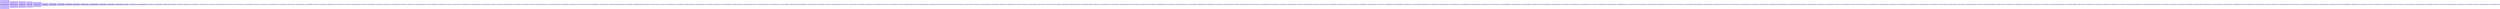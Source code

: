 digraph ClassDiagram{
graph [splines=ortho]

"com.floreantpos.model.base.BaseUserPermission"[shape=box,style=filled,color=".7 .3 1.0",height=5.0]
"com.floreantpos.model.base.BaseTicketItem"[shape=box,style=filled,color=".7 .3 1.0",height=3.8]
"com.floreantpos.swing.PosUIManager"[shape=box,style=filled,color=".7 .3 1.0",height=3.724418604651163]
"com.floreantpos.swing.PosButton"[shape=box,style=filled,color=".7 .3 1.0",height=3.4151162790697676]
"com.floreantpos.model.base.BaseMenuItem"[shape=box,style=filled,color=".7 .3 1.0",height=2.8209302325581396]
"com.floreantpos.main.Application"[shape=box,style=filled,color=".7 .3 1.0",height=1.4837209302325582]
"com.floreantpos.model.dao._BaseRootDAO"[shape=box,style=filled,color=".7 .3 1.0",height=1.458139534883721]
"com.floreantpos.model.base.BaseTicket"[shape=box,style=filled,color=".7 .3 1.0",height=1.2872093023255815]
"com.floreantpos.swing.POSButtonUI"[shape=box,style=filled,color=".7 .3 1.0",height=1.2104651162790698]
"com.floreantpos.model.UserPermission"[shape=box,style=filled,color=".7 .3 1.0",height=1.15]
"com.floreantpos.model.base.BaseMenuGroup"[shape=box,style=filled,color=".7 .3 1.0",height=1.0395348837209302]
"com.floreantpos.model.base.BaseMenuCategory"[shape=box,style=filled,color=".7 .3 1.0",height=1.0209302325581395]
"com.floreantpos.swing.POSToggleButton"[shape=box,style=filled,color=".7 .3 1.0",height=0.9313953488372093]
"com.floreantpos.model.base.BaseUser"[shape=box,style=filled,color=".7 .3 1.0",height=0.8837209302325582]
"com.floreantpos.swing.POSToggleButtonUI"[shape=box,style=filled,color=".7 .3 1.0",height=0.8267441860465117]
"com.floreantpos.Messages"[shape=box,style=filled,color=".7 .3 1.0",height=0.7290697674418605]
"com.floreantpos.ui.ticket.TicketViewerTable"[shape=box,style=filled,color=".7 .3 1.0",height=0.6593023255813953]
"com.floreantpos.ui.ticket.TicketViewerTableModel"[shape=box,style=filled,color=".7 .3 1.0",height=0.6290697674418605]
"com.floreantpos.ui.HeaderPanel"[shape=box,style=filled,color=".7 .3 1.0",height=0.5151162790697674]
"com.floreantpos.model.base.BaseTerminal"[shape=box,style=filled,color=".7 .3 1.0",height=0.5011627906976744]
"com.floreantpos.swing.ListTableModel"[shape=box,style=filled,color=".7 .3 1.0",height=0.48953488372093024]
"com.floreantpos.model.TicketItem"[shape=box,style=filled,color=".7 .3 1.0",height=0.4569767441860465]
"com.floreantpos.model.Ticket"[shape=box,style=filled,color=".7 .3 1.0",height=0.4290697674418605]
"com.floreantpos.util.NumberUtil"[shape=box,style=filled,color=".7 .3 1.0",height=0.3883720930232558]
"com.floreantpos.model.base.BaseOrderType"[shape=box,style=filled,color=".7 .3 1.0",height=0.3813953488372093]
"com.floreantpos.ui.views.order.SelectionView"[shape=box,style=filled,color=".7 .3 1.0",height=0.2558139534883721]
"com.floreantpos.config.TerminalConfig"[shape=box,style=filled,color=".7 .3 1.0",height=0.22325581395348837]
"com.floreantpos.ui.HeaderPanel$ClockTimerHandler"[shape=box,style=filled,color=".7 .3 1.0",height=0.22093023255813954]
"com.floreantpos.ui.views.order.OrderView"[shape=box,style=filled,color=".7 .3 1.0",height=0.21046511627906977]
"com.floreantpos.ui.ticket.TicketItemRowCreator"[shape=box,style=filled,color=".7 .3 1.0",height=0.20813953488372092]
"com.floreantpos.model.base.BasePosTransaction"[shape=box,style=filled,color=".7 .3 1.0",height=0.1941860465116279]
"com.floreantpos.model.MenuItem"[shape=box,style=filled,color=".7 .3 1.0",height=0.1883720930232558]
"com.floreantpos.model.base.BaseTax"[shape=box,style=filled,color=".7 .3 1.0",height=0.1883720930232558]
"com.floreantpos.model.dao.BasePrinterGroupDAO"[shape=box,style=filled,color=".7 .3 1.0",height=0.18604651162790697]
"com.floreantpos.ui.views.order.MenuItemView"[shape=box,style=filled,color=".7 .3 1.0",height=0.17325581395348838]
"com.floreantpos.ui.views.order.TicketView"[shape=box,style=filled,color=".7 .3 1.0",height=0.17209302325581396]
"com.floreantpos.model.base.BaseKitchenTicket"[shape=box,style=filled,color=".7 .3 1.0",height=0.16744186046511628]
"com.floreantpos.swing.BeanTableModel"[shape=box,style=filled,color=".7 .3 1.0",height=0.16744186046511628]
"com.floreantpos.swing.GlassPane"[shape=box,style=filled,color=".7 .3 1.0",height=0.16627906976744186]
"com.floreantpos.ui.PosTableRenderer"[shape=box,style=filled,color=".7 .3 1.0",height=0.1558139534883721]
"com.floreantpos.model.base.BaseUserType"[shape=box,style=filled,color=".7 .3 1.0",height=0.15232558139534882]
"com.floreantpos.ui.views.order.RootView"[shape=box,style=filled,color=".7 .3 1.0",height=0.14534883720930233]
"com.floreantpos.ui.TicketListView"[shape=box,style=filled,color=".7 .3 1.0",height=0.14534883720930233]
"com.floreantpos.model.base.BaseDataUpdateInfo"[shape=box,style=filled,color=".7 .3 1.0",height=0.12790697674418605]
"com.floreantpos.IconFactory"[shape=box,style=filled,color=".7 .3 1.0",height=0.12674418604651164]
"com.floreantpos.model.base.BaseRestaurant"[shape=box,style=filled,color=".7 .3 1.0",height=0.12441860465116279]
"com.floreantpos.model.base.BaseShift"[shape=box,style=filled,color=".7 .3 1.0",height=0.11976744186046512]
"com.floreantpos.model.dao.TicketDAO"[shape=box,style=filled,color=".7 .3 1.0",height=0.11976744186046512]
"com.floreantpos.swing.PaginatedTableModel"[shape=box,style=filled,color=".7 .3 1.0",height=0.11744186046511627]
"com.floreantpos.model.MenuCategory"[shape=box,style=filled,color=".7 .3 1.0",height=0.10930232558139535]
"com.floreantpos.main.PosWindow"[shape=box,style=filled,color=".7 .3 1.0",height=0.1058139534883721]
"com.floreantpos.model.base.BaseTicketItemCookingInstruction"[shape=box,style=filled,color=".7 .3 1.0",height=0.09767441860465116]
"com.floreantpos.ui.ticket.TicketViewerTableCellRenderer"[shape=box,style=filled,color=".7 .3 1.0",height=0.0941860465116279]
"com.floreantpos.model.base.BaseCurrency"[shape=box,style=filled,color=".7 .3 1.0",height=0.0872093023255814]
"com.floreantpos.model.User"[shape=box,style=filled,color=".7 .3 1.0",height=0.0872093023255814]
"com.floreantpos.ui.views.SwitchboardView"[shape=box,style=filled,color=".7 .3 1.0",height=0.08604651162790698]
"com.floreantpos.model.dao.BaseMenuItemDAO"[shape=box,style=filled,color=".7 .3 1.0",height=0.08372093023255814]
"com.floreantpos.ui.TicketListView$TicketListTableModel"[shape=box,style=filled,color=".7 .3 1.0",height=0.07790697674418605]
"com.floreantpos.model.PaymentStatusFilter"[shape=box,style=filled,color=".7 .3 1.0",height=0.07790697674418605]
"com.floreantpos.ui.TitlePanel"[shape=box,style=filled,color=".7 .3 1.0",height=0.07441860465116279]
"com.floreantpos.util.DiscountUtil"[shape=box,style=filled,color=".7 .3 1.0",height=0.07209302325581396]
"com.floreantpos.ui.dialog.PasswordEntryDialog"[shape=box,style=filled,color=".7 .3 1.0",height=0.07093023255813953]
"com.floreantpos.ui.views.order.CategoryView"[shape=box,style=filled,color=".7 .3 1.0",height=0.06976744186046512]
"com.floreantpos.ui.dialog.POSDialog"[shape=box,style=filled,color=".7 .3 1.0",height=0.06744186046511629]
"com.floreantpos.model.PosPrinters"[shape=box,style=filled,color=".7 .3 1.0",height=0.06395348837209303]
"com.floreantpos.ui.views.order.MenuItemView$ItemButton"[shape=box,style=filled,color=".7 .3 1.0",height=0.06162790697674419]
"com.floreantpos.ui.ticket.MultiLineTableCellRenderer$MyEditorKit"[shape=box,style=filled,color=".7 .3 1.0",height=0.06046511627906977]
"com.floreantpos.report.ReceiptPrintService"[shape=box,style=filled,color=".7 .3 1.0",height=0.056976744186046514]
"com.floreantpos.model.base.BaseActionHistory"[shape=box,style=filled,color=".7 .3 1.0",height=0.056976744186046514]
"com.floreantpos.model.PosTransaction"[shape=box,style=filled,color=".7 .3 1.0",height=0.05232558139534884]
"com.floreantpos.ui.views.order.TicketView$TicketItemSelectionListener"[shape=box,style=filled,color=".7 .3 1.0",height=0.05232558139534884]
"com.floreantpos.ui.views.order.OrderView$1"[shape=box,style=filled,color=".7 .3 1.0",height=0.05232558139534884]
"com.floreantpos.ui.views.CookingInstructionSelectionView$CookingInstructionTableModel"[shape=box,style=filled,color=".7 .3 1.0",height=0.05]
"com.floreantpos.config.AppConfig"[shape=box,style=filled,color=".7 .3 1.0",height=0.05]
"com.floreantpos.model.base.BaseKitchenTicketItem"[shape=box,style=filled,color=".7 .3 1.0",height=0.05]
"com.floreantpos.util.GlobalIdGenerator"[shape=box,style=filled,color=".7 .3 1.0",height=0.04883720930232558]
"com.floreantpos.model.dao.MenuGroupDAO"[shape=box,style=filled,color=".7 .3 1.0",height=0.044186046511627906]
"com.floreantpos.util.POSUtil"[shape=box,style=filled,color=".7 .3 1.0",height=0.04302325581395349]
"com.floreantpos.ui.dialog.PasswordEntryDialog$1"[shape=box,style=filled,color=".7 .3 1.0",height=0.04186046511627907]
"com.floreantpos.ui.dialog.OkCancelOptionDialog"[shape=box,style=filled,color=".7 .3 1.0",height=0.04186046511627907]
"com.floreantpos.model.base.BaseAttendenceHistory"[shape=box,style=filled,color=".7 .3 1.0",height=0.04186046511627907]
"com.floreantpos.model.dao.BaseDataUpdateInfoDAO"[shape=box,style=filled,color=".7 .3 1.0",height=0.03953488372093023]
"com.floreantpos.model.dao._RootDAO"[shape=box,style=filled,color=".7 .3 1.0",height=0.03953488372093023]
"com.floreantpos.model.base.BaseVirtualPrinter"[shape=box,style=filled,color=".7 .3 1.0",height=0.03953488372093023]
"com.floreantpos.swing.BeanTableModel$BeanColumn"[shape=box,style=filled,color=".7 .3 1.0",height=0.03837209302325582]
"com.floreantpos.ui.ticket.MultiLineTableCellRenderer"[shape=box,style=filled,color=".7 .3 1.0",height=0.037209302325581395]
"com.floreantpos.ui.ticket.MultiLineTableCellRenderer$CenteredBoxView"[shape=box,style=filled,color=".7 .3 1.0",height=0.037209302325581395]
"com.floreantpos.ui.views.order.CategoryView$CategoryButton"[shape=box,style=filled,color=".7 .3 1.0",height=0.03488372093023256]
"com.floreantpos.model.TicketItemCookingInstruction"[shape=box,style=filled,color=".7 .3 1.0",height=0.03488372093023256]
"com.floreantpos.model.dao.DataUpdateInfoDAO"[shape=box,style=filled,color=".7 .3 1.0",height=0.03488372093023256]
"com.floreantpos.model.dao.BaseTicketDAO"[shape=box,style=filled,color=".7 .3 1.0",height=0.03372093023255814]
"com.floreantpos.report.AbstractReportDataSource"[shape=box,style=filled,color=".7 .3 1.0",height=0.03255813953488372]
"com.floreantpos.ui.dialog.NumberSelectionDialog2"[shape=box,style=filled,color=".7 .3 1.0",height=0.03255813953488372]
"com.floreantpos.model.OrderType"[shape=box,style=filled,color=".7 .3 1.0",height=0.03255813953488372]
"com.floreantpos.util.PosGuiUtil"[shape=box,style=filled,color=".7 .3 1.0",height=0.031395348837209305]
"com.floreantpos.ui.TicketListView$TaskLastUpdateCheck"[shape=box,style=filled,color=".7 .3 1.0",height=0.031395348837209305]
"com.floreantpos.model.Printer"[shape=box,style=filled,color=".7 .3 1.0",height=0.030232558139534883]
"com.floreantpos.swing.ScrollableFlowPanel"[shape=box,style=filled,color=".7 .3 1.0",height=0.030232558139534883]
"com.floreantpos.ui.views.LoginView"[shape=box,style=filled,color=".7 .3 1.0",height=0.029069767441860465]
"com.floreantpos.ui.dialog.POSMessageDialog"[shape=box,style=filled,color=".7 .3 1.0",height=0.027906976744186046]
"com.floreantpos.extension.ExtensionManager"[shape=box,style=filled,color=".7 .3 1.0",height=0.026744186046511628]
"com.floreantpos.ui.TicketListView$1"[shape=box,style=filled,color=".7 .3 1.0",height=0.02558139534883721]
"com.floreantpos.demo.KitchenDisplayView"[shape=box,style=filled,color=".7 .3 1.0",height=0.02441860465116279]
"com.floreantpos.ui.dialog.TransactionCompletionDialog"[shape=box,style=filled,color=".7 .3 1.0",height=0.02441860465116279]
"com.floreantpos.actions.ViewChangeAction"[shape=box,style=filled,color=".7 .3 1.0",height=0.022093023255813953]
"com.floreantpos.model.dao.BaseTerminalPrintersDAO"[shape=box,style=filled,color=".7 .3 1.0",height=0.020930232558139535]
"com.floreantpos.extension.ExtensionManager$1"[shape=box,style=filled,color=".7 .3 1.0",height=0.019767441860465116]
"com.floreantpos.ui.views.CookingInstructionSelectionView"[shape=box,style=filled,color=".7 .3 1.0",height=0.019767441860465116]
"com.floreantpos.ui.views.order.GroupView"[shape=box,style=filled,color=".7 .3 1.0",height=0.019767441860465116]
"com.floreantpos.util.CurrencyUtil"[shape=box,style=filled,color=".7 .3 1.0",height=0.019767441860465116]
"com.floreantpos.model.dao.BaseUserDAO"[shape=box,style=filled,color=".7 .3 1.0",height=0.019767441860465116]
"com.floreantpos.model.UserType"[shape=box,style=filled,color=".7 .3 1.0",height=0.018604651162790697]
"com.floreantpos.model.base.BaseDrawerAssignedHistory"[shape=box,style=filled,color=".7 .3 1.0",height=0.018604651162790697]
"com.floreantpos.swing.OrderTypeButton"[shape=box,style=filled,color=".7 .3 1.0",height=0.018604651162790697]
"com.floreantpos.model.VirtualPrinter"[shape=box,style=filled,color=".7 .3 1.0",height=0.018604651162790697]
"com.floreantpos.ui.OrderFilterPanel"[shape=box,style=filled,color=".7 .3 1.0",height=0.018604651162790697]
"com.floreantpos.model.MenuGroup"[shape=box,style=filled,color=".7 .3 1.0",height=0.01627906976744186]
"com.floreantpos.swing.TimerWatch"[shape=box,style=filled,color=".7 .3 1.0",height=0.01627906976744186]
"com.floreantpos.report.TicketPrintProperties"[shape=box,style=filled,color=".7 .3 1.0",height=0.015116279069767442]
"com.floreantpos.swing.QwertyKeyPad"[shape=box,style=filled,color=".7 .3 1.0",height=0.013953488372093023]
"com.floreantpos.model.dao.MenuItemDAO"[shape=box,style=filled,color=".7 .3 1.0",height=0.013953488372093023]
"com.floreantpos.swing.PosBlinkButton"[shape=box,style=filled,color=".7 .3 1.0",height=0.013953488372093023]
"com.floreantpos.model.KitchenTicket"[shape=box,style=filled,color=".7 .3 1.0",height=0.013953488372093023]
"com.floreantpos.ui.views.payment.GroupSettleTicketDialog"[shape=box,style=filled,color=".7 .3 1.0",height=0.012790697674418604]
"com.floreantpos.swing.ScrollableFlowPanel$ScrollableFlowLayout"[shape=box,style=filled,color=".7 .3 1.0",height=0.012790697674418604]
"com.floreantpos.util.DrawerUtil"[shape=box,style=filled,color=".7 .3 1.0",height=0.012790697674418604]
"com.floreantpos.customer.DefaultCustomerListView"[shape=box,style=filled,color=".7 .3 1.0",height=0.011627906976744186]
"com.floreantpos.ui.views.order.OrderController"[shape=box,style=filled,color=".7 .3 1.0",height=0.011627906976744186]
"com.floreantpos.model.base.BaseDeliveryConfiguration"[shape=box,style=filled,color=".7 .3 1.0",height=0.011627906976744186]
"com.floreantpos.model.dao.BaseOrderTypeDAO"[shape=box,style=filled,color=".7 .3 1.0",height=0.011627906976744186]
"com.floreantpos.model.Terminal"[shape=box,style=filled,color=".7 .3 1.0",height=0.011627906976744186]
"com.floreantpos.model.dao.BaseRestaurantDAO"[shape=box,style=filled,color=".7 .3 1.0",height=0.010465116279069767]
"com.floreantpos.model.dao.BaseKitchenTicketDAO"[shape=box,style=filled,color=".7 .3 1.0",height=0.010465116279069767]
"com.floreantpos.model.dao.TerminalPrintersDAO"[shape=box,style=filled,color=".7 .3 1.0",height=0.010465116279069767]
"com.floreantpos.ui.views.CookingInstructionSelectionView$2"[shape=box,style=filled,color=".7 .3 1.0",height=0.010465116279069767]
"com.floreantpos.ui.dialog.OkCancelOptionDialog$1"[shape=box,style=filled,color=".7 .3 1.0",height=0.010465116279069767]
"com.floreantpos.demo.KitchenTicketListPanel"[shape=box,style=filled,color=".7 .3 1.0",height=0.010465116279069767]
"com.floreantpos.model.dao.BaseShiftDAO"[shape=box,style=filled,color=".7 .3 1.0",height=0.009302325581395349]
"com.floreantpos.model.dao.OrderTypeDAO"[shape=box,style=filled,color=".7 .3 1.0",height=0.009302325581395349]
"com.floreantpos.ui.views.payment.GroupPaymentView"[shape=box,style=filled,color=".7 .3 1.0",height=0.00813953488372093]
"com.floreantpos.Database"[shape=box,style=filled,color=".7 .3 1.0",height=0.0069767441860465115]
"com.floreantpos.ui.views.order.TicketSelectionDialog"[shape=box,style=filled,color=".7 .3 1.0",height=0.0069767441860465115]
"com.floreantpos.actions.DrawerAssignmentAction"[shape=box,style=filled,color=".7 .3 1.0",height=0.0069767441860465115]
"com.floreantpos.extension.AuthorizeNetGatewayPlugin"[shape=box,style=filled,color=".7 .3 1.0",height=0.0069767441860465115]
"com.floreantpos.model.dao.ShopTableDAO"[shape=box,style=filled,color=".7 .3 1.0",height=0.0069767441860465115]
"com.floreantpos.demo.KitchenTicketView"[shape=box,style=filled,color=".7 .3 1.0",height=0.0069767441860465115]
"com.floreantpos.model.dao.BaseActionHistoryDAO"[shape=box,style=filled,color=".7 .3 1.0",height=0.0069767441860465115]
"com.floreantpos.util.ShiftUtil"[shape=box,style=filled,color=".7 .3 1.0",height=0.0069767441860465115]
"com.floreantpos.model.dao.BaseCurrencyDAO"[shape=box,style=filled,color=".7 .3 1.0",height=0.005813953488372093]
"com.floreantpos.model.PaymentType"[shape=box,style=filled,color=".7 .3 1.0",height=0.005813953488372093]
"com.floreantpos.ui.views.order.ViewPanel"[shape=box,style=filled,color=".7 .3 1.0",height=0.005813953488372093]
"com.floreantpos.Messages$ResourceControl"[shape=box,style=filled,color=".7 .3 1.0",height=0.005813953488372093]
"com.floreantpos.model.dao.BaseCookingInstructionDAO"[shape=box,style=filled,color=".7 .3 1.0",height=0.005813953488372093]
"com.floreantpos.bo.ui.explorer.QuickMaintenanceExplorer"[shape=box,style=filled,color=".7 .3 1.0",height=0.005813953488372093]
"com.floreantpos.extension.InginicoPlugin"[shape=box,style=filled,color=".7 .3 1.0",height=0.005813953488372093]
"com.floreantpos.model.dao.BaseGlobalConfigDAO"[shape=box,style=filled,color=".7 .3 1.0",height=0.005813953488372093]
"com.floreantpos.actions.PosAction"[shape=box,style=filled,color=".7 .3 1.0",height=0.005813953488372093]
"com.floreantpos.model.dao.BaseCustomerDAO"[shape=box,style=filled,color=".7 .3 1.0",height=0.004651162790697674]
"com.floreantpos.model.base.BasePackagingUnit"[shape=box,style=filled,color=".7 .3 1.0",height=0.004651162790697674]
"com.floreantpos.model.base.BaseInventoryItem"[shape=box,style=filled,color=".7 .3 1.0",height=0.004651162790697674]
"com.floreantpos.model.base.BaseRecepieItem"[shape=box,style=filled,color=".7 .3 1.0",height=0.004651162790697674]
"com.floreantpos.model.base.BaseCustomer"[shape=box,style=filled,color=".7 .3 1.0",height=0.004651162790697674]
"com.floreantpos.model.base.BaseRecepie"[shape=box,style=filled,color=".7 .3 1.0",height=0.004651162790697674]
"com.floreantpos.model.base.BaseZipCodeVsDeliveryCharge"[shape=box,style=filled,color=".7 .3 1.0",height=0.004651162790697674]
"com.floreantpos.model.base.BaseDeliveryAddress"[shape=box,style=filled,color=".7 .3 1.0",height=0.004651162790697674]
"com.floreantpos.model.base.BaseShopFloorTemplate"[shape=box,style=filled,color=".7 .3 1.0",height=0.004651162790697674]
"com.floreantpos.model.base.BaseEmployeeInOutHistory"[shape=box,style=filled,color=".7 .3 1.0",height=0.004651162790697674]
"com.floreantpos.model.base.BaseVoidReason"[shape=box,style=filled,color=".7 .3 1.0",height=0.004651162790697674]
"com.floreantpos.model.base.BaseInventoryWarehouse"[shape=box,style=filled,color=".7 .3 1.0",height=0.004651162790697674]
"com.floreantpos.model.base.BaseModifierMultiplierPrice"[shape=box,style=filled,color=".7 .3 1.0",height=0.004651162790697674]
"com.floreantpos.model.base.BasePayoutReason"[shape=box,style=filled,color=".7 .3 1.0",height=0.004651162790697674]
"com.floreantpos.model.base.BaseTableBookingInfo"[shape=box,style=filled,color=".7 .3 1.0",height=0.004651162790697674]
"com.floreantpos.model.base.BaseInventoryTransaction"[shape=box,style=filled,color=".7 .3 1.0",height=0.004651162790697674]
"com.floreantpos.model.base.BaseCashTransaction"[shape=box,style=filled,color=".7 .3 1.0",height=0.004651162790697674]
"com.floreantpos.model.base.BaseDeliveryCharge"[shape=box,style=filled,color=".7 .3 1.0",height=0.004651162790697674]
"com.floreantpos.demo.KitchenTicketView$1"[shape=box,style=filled,color=".7 .3 1.0",height=0.004651162790697674]
"com.floreantpos.model.base.BaseDeliveryInstruction"[shape=box,style=filled,color=".7 .3 1.0",height=0.004651162790697674]
"com.floreantpos.model.base.BaseCurrencyBalance"[shape=box,style=filled,color=".7 .3 1.0",height=0.004651162790697674]
"com.floreantpos.util.DatabaseUtil"[shape=box,style=filled,color=".7 .3 1.0",height=0.004651162790697674]
"com.floreantpos.model.dao._BaseRootDAO$1"[shape=box,style=filled,color=".7 .3 1.0",height=0.004651162790697674]
"com.floreantpos.model.base.BaseTicketItemModifier"[shape=box,style=filled,color=".7 .3 1.0",height=0.004651162790697674]
"com.floreantpos.model.base.BaseCashDrawerResetHistory"[shape=box,style=filled,color=".7 .3 1.0",height=0.004651162790697674]
"com.floreantpos.model.base.BaseInventoryVendor"[shape=box,style=filled,color=".7 .3 1.0",height=0.004651162790697674]
"com.floreantpos.model.base.BaseInventoryGroup"[shape=box,style=filled,color=".7 .3 1.0",height=0.004651162790697674]
"com.floreantpos.model.base.BasePizzaCrust"[shape=box,style=filled,color=".7 .3 1.0",height=0.004651162790697674]
"com.floreantpos.model.dao.BaseMenuGroupDAO"[shape=box,style=filled,color=".7 .3 1.0",height=0.004651162790697674]
"com.floreantpos.ui.views.TicketDetailView"[shape=box,style=filled,color=".7 .3 1.0",height=0.004651162790697674]
"com.floreantpos.model.base.BaseTerminalPrinters"[shape=box,style=filled,color=".7 .3 1.0",height=0.004651162790697674]
"com.floreantpos.model.dao.BaseTerminalDAO"[shape=box,style=filled,color=".7 .3 1.0",height=0.004651162790697674]
"com.floreantpos.model.base.BaseShopTableType"[shape=box,style=filled,color=".7 .3 1.0",height=0.004651162790697674]
"com.floreantpos.model.base.BaseCustomPayment"[shape=box,style=filled,color=".7 .3 1.0",height=0.004651162790697674]
"com.floreantpos.model.base.BasePurchaseOrder"[shape=box,style=filled,color=".7 .3 1.0",height=0.004651162790697674]
"com.floreantpos.swing.NumericKeypad"[shape=box,style=filled,color=".7 .3 1.0",height=0.004651162790697674]
"com.floreantpos.model.base.BaseDrawerPullReport"[shape=box,style=filled,color=".7 .3 1.0",height=0.004651162790697674]
"com.floreantpos.model.base.BaseMenuModifierGroup"[shape=box,style=filled,color=".7 .3 1.0",height=0.004651162790697674]
"com.floreantpos.model.base.BaseDiscount"[shape=box,style=filled,color=".7 .3 1.0",height=0.004651162790697674]
"com.floreantpos.model.base.BasePrinterGroup"[shape=box,style=filled,color=".7 .3 1.0",height=0.004651162790697674]
"com.floreantpos.model.base.BaseMenuItemShift"[shape=box,style=filled,color=".7 .3 1.0",height=0.004651162790697674]
"com.floreantpos.model.base.BasePizzaModifierPrice"[shape=box,style=filled,color=".7 .3 1.0",height=0.004651162790697674]
"com.floreantpos.model.base.BaseMenuModifier"[shape=box,style=filled,color=".7 .3 1.0",height=0.004651162790697674]
"com.floreantpos.model.base.BaseInventoryUnit"[shape=box,style=filled,color=".7 .3 1.0",height=0.004651162790697674]
"com.floreantpos.model.base.BasePayoutRecepient"[shape=box,style=filled,color=".7 .3 1.0",height=0.004651162790697674]
"com.floreantpos.model.base.BaseGratuity"[shape=box,style=filled,color=".7 .3 1.0",height=0.004651162790697674]
"com.floreantpos.model.base.BaseGlobalConfig"[shape=box,style=filled,color=".7 .3 1.0",height=0.004651162790697674]
"com.floreantpos.model.dao.UserDAO"[shape=box,style=filled,color=".7 .3 1.0",height=0.004651162790697674]
"com.floreantpos.model.base.BasePizzaPrice"[shape=box,style=filled,color=".7 .3 1.0",height=0.004651162790697674]
"com.floreantpos.model.dao.GenericDAO"[shape=box,style=filled,color=".7 .3 1.0",height=0.004651162790697674]
"com.floreantpos.model.base.BaseMenuItemSize"[shape=box,style=filled,color=".7 .3 1.0",height=0.004651162790697674]
"com.floreantpos.model.base.BaseInventoryLocation"[shape=box,style=filled,color=".7 .3 1.0",height=0.004651162790697674]
"com.floreantpos.model.base.BaseTicketItemDiscount"[shape=box,style=filled,color=".7 .3 1.0",height=0.004651162790697674]
"com.floreantpos.services.PosTransactionService"[shape=box,style=filled,color=".7 .3 1.0",height=0.004651162790697674]
"com.floreantpos.model.base.BaseTicketDiscount"[shape=box,style=filled,color=".7 .3 1.0",height=0.004651162790697674]
"com.floreantpos.model.base.BaseInventoryMetaCode"[shape=box,style=filled,color=".7 .3 1.0",height=0.004651162790697674]
"com.floreantpos.model.base.BaseMenuItemModifierGroup"[shape=box,style=filled,color=".7 .3 1.0",height=0.004651162790697674]
"com.floreantpos.model.base.BaseCashDrawer"[shape=box,style=filled,color=".7 .3 1.0",height=0.004651162790697674]
"com.floreantpos.model.base.BaseCookingInstruction"[shape=box,style=filled,color=".7 .3 1.0",height=0.004651162790697674]
"com.floreantpos.model.base.BaseShopFloor"[shape=box,style=filled,color=".7 .3 1.0",height=0.004651162790697674]
"com.floreantpos.ui.OrderFilterPanel$1"[shape=box,style=filled,color=".7 .3 1.0",height=0.004651162790697674]
"com.floreantpos.model.dao.BasePrinterConfigurationDAO"[shape=box,style=filled,color=".7 .3 1.0",height=0.0034883720930232558]
"com.floreantpos.ui.TicketListView$5"[shape=box,style=filled,color=".7 .3 1.0",height=0.0034883720930232558]
"com.floreantpos.model.dao.BaseDeliveryConfigurationDAO"[shape=box,style=filled,color=".7 .3 1.0",height=0.0034883720930232558]
"com.floreantpos.extension.MercuryGatewayPlugin"[shape=box,style=filled,color=".7 .3 1.0",height=0.0034883720930232558]
"com.floreantpos.actions.HomeScreenViewAction"[shape=box,style=filled,color=".7 .3 1.0",height=0.0034883720930232558]
"com.floreantpos.model.dao.ActionHistoryDAO"[shape=box,style=filled,color=".7 .3 1.0",height=0.0034883720930232558]
"com.floreantpos.model.dao.KitchenTicketDAO"[shape=box,style=filled,color=".7 .3 1.0",height=0.0034883720930232558]
"com.floreantpos.model.dao.CustomerDAO"[shape=box,style=filled,color=".7 .3 1.0",height=0.0034883720930232558]
"com.floreantpos.swing.UserListDialog"[shape=box,style=filled,color=".7 .3 1.0",height=0.0034883720930232558]
"com.floreantpos.ui.ticket.MultiLineTableCellRenderer$MyEditorKit$StyledViewFactory"[shape=box,style=filled,color=".7 .3 1.0",height=0.0034883720930232558]
"com.floreantpos.ui.OrderFilterPanel$OrderTypeFilterButton"[shape=box,style=filled,color=".7 .3 1.0",height=0.0034883720930232558]
"com.floreantpos.actions.ClockInOutAction"[shape=box,style=filled,color=".7 .3 1.0",height=0.0034883720930232558]
"com.floreantpos.customer.CustomerSelector"[shape=box,style=filled,color=".7 .3 1.0",height=0.0034883720930232558]
"com.floreantpos.swing.NumericKeypad$1"[shape=box,style=filled,color=".7 .3 1.0",height=0.0034883720930232558]
"com.floreantpos.report.ReportUtil"[shape=box,style=filled,color=".7 .3 1.0",height=0.0034883720930232558]
"com.floreantpos.model.dao.RestaurantDAO"[shape=box,style=filled,color=".7 .3 1.0",height=0.0034883720930232558]
"com.floreantpos.ui.HeaderPanel$1"[shape=box,style=filled,color=".7 .3 1.0",height=0.002325581395348837]
"com.floreantpos.model.dao.TerminalDAO"[shape=box,style=filled,color=".7 .3 1.0",height=0.002325581395348837]
"com.floreantpos.report.TicketDataSource"[shape=box,style=filled,color=".7 .3 1.0",height=0.002325581395348837]
"com.floreantpos.customer.CustomerSelectorDialog"[shape=box,style=filled,color=".7 .3 1.0",height=0.002325581395348837]
"com.floreantpos.model.dao.MenuCategoryDAO"[shape=box,style=filled,color=".7 .3 1.0",height=0.002325581395348837]
"com.floreantpos.services.TicketService"[shape=box,style=filled,color=".7 .3 1.0",height=0.002325581395348837]
"com.floreantpos.model.dao.TicketDAO$1"[shape=box,style=filled,color=".7 .3 1.0",height=0.002325581395348837]
"com.floreantpos.actions.ShutDownAction"[shape=box,style=filled,color=".7 .3 1.0",height=0.002325581395348837]
"com.floreantpos.swing.POSTextField"[shape=box,style=filled,color=".7 .3 1.0",height=0.002325581395348837]
"com.floreantpos.ui.dialog.OkCancelOptionDialog$2"[shape=box,style=filled,color=".7 .3 1.0",height=0.002325581395348837]
"com.floreantpos.extension.OrderServiceFactory"[shape=box,style=filled,color=".7 .3 1.0",height=0.002325581395348837]
"com.floreantpos.ui.views.order.GroupView$GroupButton"[shape=box,style=filled,color=".7 .3 1.0",height=0.002325581395348837]
"com.floreantpos.ui.views.SwitchboardView$2"[shape=box,style=filled,color=".7 .3 1.0",height=0.002325581395348837]
"com.floreantpos.model.dao.BaseShopTableDAO"[shape=box,style=filled,color=".7 .3 1.0",height=0.002325581395348837]
"com.floreantpos.ui.views.order.DefaultOrderServiceExtension"[shape=box,style=filled,color=".7 .3 1.0",height=0.002325581395348837]
"com.floreantpos.model.dao.BaseMenuCategoryDAO"[shape=box,style=filled,color=".7 .3 1.0",height=0.002325581395348837]
"com.floreantpos.model.CardReader"[shape=box,style=filled,color=".7 .3 1.0",height=0.0011627906976744186]
"com.floreantpos.model.util.DateUtil"[shape=box,style=filled,color=".7 .3 1.0",height=0.0011627906976744186]
"com.floreantpos.ui.dialog.TransactionCompletionDialog$2"[shape=box,style=filled,color=".7 .3 1.0",height=0.0011627906976744186]
"com.floreantpos.customer.CustomerSelectorFactory"[shape=box,style=filled,color=".7 .3 1.0",height=0.0011627906976744186]
"com.floreantpos.extension.AbstractFloreantPlugin"[shape=box,style=filled,color=".7 .3 1.0",height=0.0011627906976744186]
"com.floreantpos.model.dao._BaseRootDAO$2"[shape=box,style=filled,color=".7 .3 1.0",height=0.0011627906976744186]
"com.floreantpos.model.InventoryTransactionType"[shape=box,style=filled,color=".7 .3 1.0",height=0.0011627906976744186]
"com.floreantpos.report.KitchenTicketDataSource"[shape=box,style=filled,color=".7 .3 1.0",height=0.0011627906976744186]
"com.floreantpos.ui.views.order.TicketSelectionDialog$TicketButton"[shape=box,style=filled,color=".7 .3 1.0",height=0.0011627906976744186]
"com.floreantpos.ui.views.order.OrderView$2"[shape=box,style=filled,color=".7 .3 1.0",height=0.0011627906976744186]
"com.floreantpos.swing.ButtonColumn"[shape=box,style=filled,color=".7 .3 1.0",height=0.0011627906976744186]
"com.floreantpos.util.JarUtil"[shape=box,style=filled,color=".7 .3 1.0",height=0.0011627906976744186]
"com.floreantpos.actions.ClockInOutAction$2"[shape=box,style=filled,color=".7 .3 1.0",height=0.0011627906976744186]
"com.floreantpos.util.GlobalConfigUtil"[shape=box,style=filled,color=".7 .3 1.0",height=0.0011627906976744186]
"com.floreantpos.actions.LogoutAction"[shape=box,style=filled,color=".7 .3 1.0",height=0.0011627906976744186]
"com.floreantpos.config.CardConfig"[shape=box,style=filled,color=".7 .3 1.0",height=0.0011627906976744186]
"com.floreantpos.ui.views.payment.GroupPaymentView$2"[shape=box,style=filled,color=".7 .3 1.0",height=0.0011627906976744186]
"com.floreantpos.model.dao.AttendenceHistoryDAO"[shape=box,style=filled,color=".7 .3 1.0",height=0.0011627906976744186]
"com.floreantpos.config.AppProperties"[shape=box,style=filled,color=".7 .3 1.0",height=0.0011627906976744186]
"com.floreantpos.PosLog"[shape=box,style=filled,color=".7 .3 1.0",height=0.0011627906976744186]
"com.floreantpos.ui.views.LoginView$3"[shape=box,style=filled,color=".7 .3 1.0",height=0.0011627906976744186]
"com.floreantpos.model.base.BasePrinterConfiguration"[shape=box,style=filled,color=".7 .3 1.0",height=0.0011627906976744186]
"com.floreantpos.ui.views.LoginView$6"[shape=box,style=filled,color=".7 .3 1.0",height=0.0011627906976744186]
"com.floreantpos.ui.views.order.OrderView$11"[shape=box,style=filled,color=".7 .3 1.0",height=0.0011627906976744186]
"com.floreantpos.main.Main"[shape=box,style=filled,color=".7 .3 1.0",height=0.0011627906976744186]
"com.floreantpos.demo.KitchenTicketStatusSelector"[shape=box,style=filled,color=".7 .3 1.0",height=0.0011627906976744186]
"com.floreantpos.customer.DefaultCustomerListView$10"[shape=box,style=filled,color=".7 .3 1.0",height=0.0011627906976744186]
}